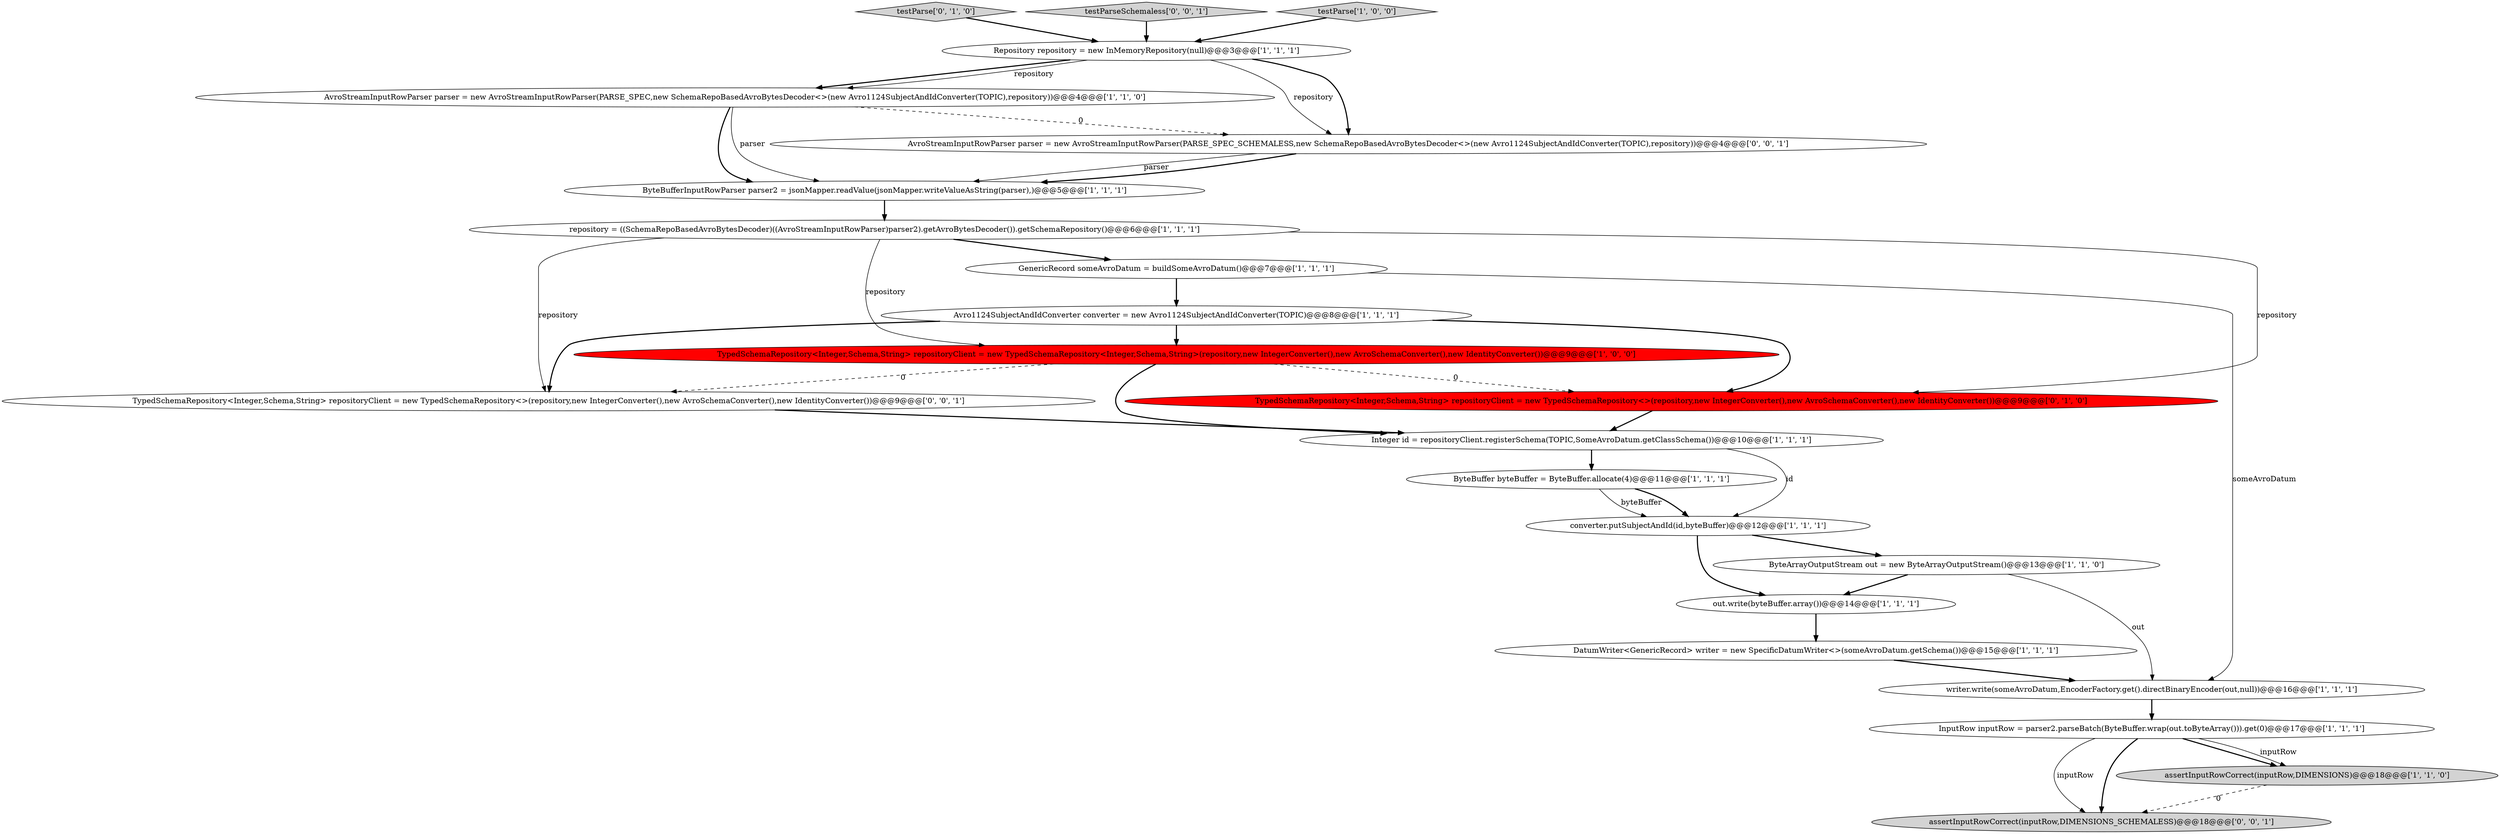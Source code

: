digraph {
16 [style = filled, label = "TypedSchemaRepository<Integer,Schema,String> repositoryClient = new TypedSchemaRepository<Integer,Schema,String>(repository,new IntegerConverter(),new AvroSchemaConverter(),new IdentityConverter())@@@9@@@['1', '0', '0']", fillcolor = red, shape = ellipse image = "AAA1AAABBB1BBB"];
20 [style = filled, label = "assertInputRowCorrect(inputRow,DIMENSIONS_SCHEMALESS)@@@18@@@['0', '0', '1']", fillcolor = lightgray, shape = ellipse image = "AAA0AAABBB3BBB"];
3 [style = filled, label = "ByteArrayOutputStream out = new ByteArrayOutputStream()@@@13@@@['1', '1', '0']", fillcolor = white, shape = ellipse image = "AAA0AAABBB1BBB"];
22 [style = filled, label = "TypedSchemaRepository<Integer,Schema,String> repositoryClient = new TypedSchemaRepository<>(repository,new IntegerConverter(),new AvroSchemaConverter(),new IdentityConverter())@@@9@@@['0', '0', '1']", fillcolor = white, shape = ellipse image = "AAA0AAABBB3BBB"];
12 [style = filled, label = "GenericRecord someAvroDatum = buildSomeAvroDatum()@@@7@@@['1', '1', '1']", fillcolor = white, shape = ellipse image = "AAA0AAABBB1BBB"];
18 [style = filled, label = "testParse['0', '1', '0']", fillcolor = lightgray, shape = diamond image = "AAA0AAABBB2BBB"];
21 [style = filled, label = "testParseSchemaless['0', '0', '1']", fillcolor = lightgray, shape = diamond image = "AAA0AAABBB3BBB"];
1 [style = filled, label = "ByteBuffer byteBuffer = ByteBuffer.allocate(4)@@@11@@@['1', '1', '1']", fillcolor = white, shape = ellipse image = "AAA0AAABBB1BBB"];
13 [style = filled, label = "assertInputRowCorrect(inputRow,DIMENSIONS)@@@18@@@['1', '1', '0']", fillcolor = lightgray, shape = ellipse image = "AAA0AAABBB1BBB"];
6 [style = filled, label = "writer.write(someAvroDatum,EncoderFactory.get().directBinaryEncoder(out,null))@@@16@@@['1', '1', '1']", fillcolor = white, shape = ellipse image = "AAA0AAABBB1BBB"];
0 [style = filled, label = "InputRow inputRow = parser2.parseBatch(ByteBuffer.wrap(out.toByteArray())).get(0)@@@17@@@['1', '1', '1']", fillcolor = white, shape = ellipse image = "AAA0AAABBB1BBB"];
5 [style = filled, label = "testParse['1', '0', '0']", fillcolor = lightgray, shape = diamond image = "AAA0AAABBB1BBB"];
15 [style = filled, label = "AvroStreamInputRowParser parser = new AvroStreamInputRowParser(PARSE_SPEC,new SchemaRepoBasedAvroBytesDecoder<>(new Avro1124SubjectAndIdConverter(TOPIC),repository))@@@4@@@['1', '1', '0']", fillcolor = white, shape = ellipse image = "AAA0AAABBB1BBB"];
9 [style = filled, label = "out.write(byteBuffer.array())@@@14@@@['1', '1', '1']", fillcolor = white, shape = ellipse image = "AAA0AAABBB1BBB"];
17 [style = filled, label = "TypedSchemaRepository<Integer,Schema,String> repositoryClient = new TypedSchemaRepository<>(repository,new IntegerConverter(),new AvroSchemaConverter(),new IdentityConverter())@@@9@@@['0', '1', '0']", fillcolor = red, shape = ellipse image = "AAA1AAABBB2BBB"];
11 [style = filled, label = "repository = ((SchemaRepoBasedAvroBytesDecoder)((AvroStreamInputRowParser)parser2).getAvroBytesDecoder()).getSchemaRepository()@@@6@@@['1', '1', '1']", fillcolor = white, shape = ellipse image = "AAA0AAABBB1BBB"];
8 [style = filled, label = "Avro1124SubjectAndIdConverter converter = new Avro1124SubjectAndIdConverter(TOPIC)@@@8@@@['1', '1', '1']", fillcolor = white, shape = ellipse image = "AAA0AAABBB1BBB"];
14 [style = filled, label = "ByteBufferInputRowParser parser2 = jsonMapper.readValue(jsonMapper.writeValueAsString(parser),)@@@5@@@['1', '1', '1']", fillcolor = white, shape = ellipse image = "AAA0AAABBB1BBB"];
7 [style = filled, label = "DatumWriter<GenericRecord> writer = new SpecificDatumWriter<>(someAvroDatum.getSchema())@@@15@@@['1', '1', '1']", fillcolor = white, shape = ellipse image = "AAA0AAABBB1BBB"];
10 [style = filled, label = "Repository repository = new InMemoryRepository(null)@@@3@@@['1', '1', '1']", fillcolor = white, shape = ellipse image = "AAA0AAABBB1BBB"];
19 [style = filled, label = "AvroStreamInputRowParser parser = new AvroStreamInputRowParser(PARSE_SPEC_SCHEMALESS,new SchemaRepoBasedAvroBytesDecoder<>(new Avro1124SubjectAndIdConverter(TOPIC),repository))@@@4@@@['0', '0', '1']", fillcolor = white, shape = ellipse image = "AAA0AAABBB3BBB"];
2 [style = filled, label = "converter.putSubjectAndId(id,byteBuffer)@@@12@@@['1', '1', '1']", fillcolor = white, shape = ellipse image = "AAA0AAABBB1BBB"];
4 [style = filled, label = "Integer id = repositoryClient.registerSchema(TOPIC,SomeAvroDatum.getClassSchema())@@@10@@@['1', '1', '1']", fillcolor = white, shape = ellipse image = "AAA0AAABBB1BBB"];
8->16 [style = bold, label=""];
5->10 [style = bold, label=""];
21->10 [style = bold, label=""];
16->22 [style = dashed, label="0"];
10->15 [style = bold, label=""];
19->14 [style = solid, label="parser"];
15->14 [style = bold, label=""];
0->13 [style = bold, label=""];
3->6 [style = solid, label="out"];
4->2 [style = solid, label="id"];
10->19 [style = bold, label=""];
2->3 [style = bold, label=""];
13->20 [style = dashed, label="0"];
11->22 [style = solid, label="repository"];
11->12 [style = bold, label=""];
1->2 [style = solid, label="byteBuffer"];
0->20 [style = solid, label="inputRow"];
6->0 [style = bold, label=""];
2->9 [style = bold, label=""];
15->19 [style = dashed, label="0"];
9->7 [style = bold, label=""];
8->22 [style = bold, label=""];
22->4 [style = bold, label=""];
15->14 [style = solid, label="parser"];
3->9 [style = bold, label=""];
11->17 [style = solid, label="repository"];
8->17 [style = bold, label=""];
19->14 [style = bold, label=""];
0->13 [style = solid, label="inputRow"];
18->10 [style = bold, label=""];
12->8 [style = bold, label=""];
7->6 [style = bold, label=""];
0->20 [style = bold, label=""];
4->1 [style = bold, label=""];
1->2 [style = bold, label=""];
10->15 [style = solid, label="repository"];
12->6 [style = solid, label="someAvroDatum"];
16->17 [style = dashed, label="0"];
16->4 [style = bold, label=""];
14->11 [style = bold, label=""];
11->16 [style = solid, label="repository"];
17->4 [style = bold, label=""];
10->19 [style = solid, label="repository"];
}
